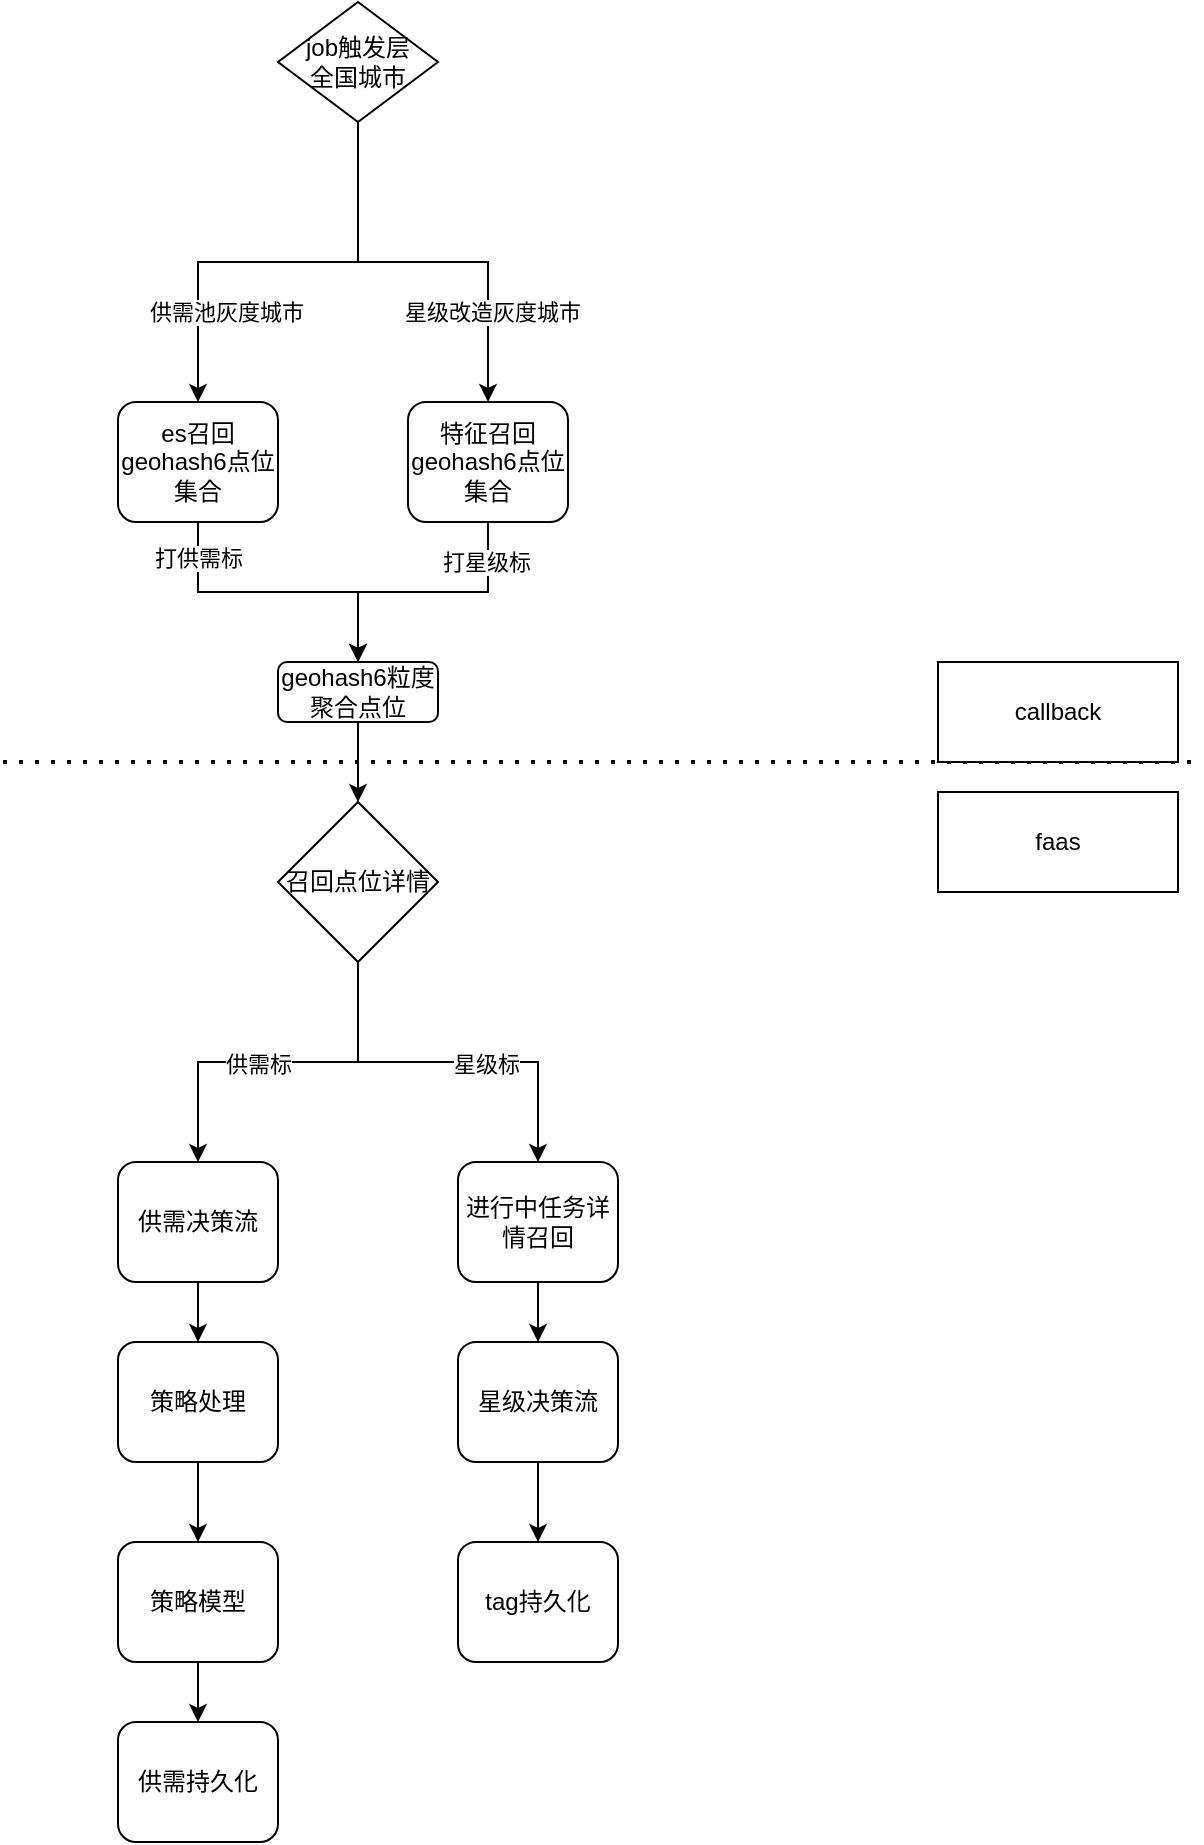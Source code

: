 <mxfile version="24.0.6" type="github">
  <diagram name="Page-1" id="e7l5NAIDdgF0fvydmfBQ">
    <mxGraphModel dx="1157" dy="636" grid="1" gridSize="10" guides="1" tooltips="1" connect="1" arrows="1" fold="1" page="1" pageScale="1" pageWidth="850" pageHeight="1100" math="0" shadow="0">
      <root>
        <mxCell id="0" />
        <mxCell id="1" parent="0" />
        <mxCell id="s0HVV7xXB6eCspoIpS_d-13" style="edgeStyle=orthogonalEdgeStyle;rounded=0;orthogonalLoop=1;jettySize=auto;html=1;entryX=0.5;entryY=0;entryDx=0;entryDy=0;" parent="1" source="s0HVV7xXB6eCspoIpS_d-3" edge="1">
          <mxGeometry relative="1" as="geometry">
            <mxPoint x="400" y="530" as="targetPoint" />
          </mxGeometry>
        </mxCell>
        <mxCell id="s0HVV7xXB6eCspoIpS_d-3" value="geohash6粒度&lt;div&gt;聚合点位&lt;/div&gt;" style="rounded=1;whiteSpace=wrap;html=1;" parent="1" vertex="1">
          <mxGeometry x="360" y="460" width="80" height="30" as="geometry" />
        </mxCell>
        <mxCell id="s0HVV7xXB6eCspoIpS_d-8" style="edgeStyle=orthogonalEdgeStyle;rounded=0;orthogonalLoop=1;jettySize=auto;html=1;entryX=0.5;entryY=0;entryDx=0;entryDy=0;" parent="1" source="s0HVV7xXB6eCspoIpS_d-4" target="s0HVV7xXB6eCspoIpS_d-6" edge="1">
          <mxGeometry relative="1" as="geometry" />
        </mxCell>
        <mxCell id="s0HVV7xXB6eCspoIpS_d-19" value="供需池灰度城市" style="edgeLabel;html=1;align=center;verticalAlign=middle;resizable=0;points=[];" parent="s0HVV7xXB6eCspoIpS_d-8" vertex="1" connectable="0">
          <mxGeometry x="0.188" y="-2" relative="1" as="geometry">
            <mxPoint x="-6" y="27" as="offset" />
          </mxGeometry>
        </mxCell>
        <mxCell id="s0HVV7xXB6eCspoIpS_d-9" style="edgeStyle=orthogonalEdgeStyle;rounded=0;orthogonalLoop=1;jettySize=auto;html=1;entryX=0.5;entryY=0;entryDx=0;entryDy=0;" parent="1" source="s0HVV7xXB6eCspoIpS_d-4" target="s0HVV7xXB6eCspoIpS_d-7" edge="1">
          <mxGeometry relative="1" as="geometry">
            <Array as="points">
              <mxPoint x="400" y="260" />
              <mxPoint x="465" y="260" />
            </Array>
          </mxGeometry>
        </mxCell>
        <mxCell id="s0HVV7xXB6eCspoIpS_d-21" value="星级改造灰度城市" style="edgeLabel;html=1;align=center;verticalAlign=middle;resizable=0;points=[];" parent="s0HVV7xXB6eCspoIpS_d-9" vertex="1" connectable="0">
          <mxGeometry x="-0.049" y="2" relative="1" as="geometry">
            <mxPoint x="39" y="27" as="offset" />
          </mxGeometry>
        </mxCell>
        <mxCell id="s0HVV7xXB6eCspoIpS_d-4" value="job触发层&lt;div&gt;全国城市&lt;/div&gt;" style="rhombus;whiteSpace=wrap;html=1;" parent="1" vertex="1">
          <mxGeometry x="360" y="130" width="80" height="60" as="geometry" />
        </mxCell>
        <mxCell id="s0HVV7xXB6eCspoIpS_d-10" style="edgeStyle=orthogonalEdgeStyle;rounded=0;orthogonalLoop=1;jettySize=auto;html=1;entryX=0.5;entryY=0;entryDx=0;entryDy=0;" parent="1" source="s0HVV7xXB6eCspoIpS_d-6" target="s0HVV7xXB6eCspoIpS_d-3" edge="1">
          <mxGeometry relative="1" as="geometry" />
        </mxCell>
        <mxCell id="BdAMOgpZT7fb4fQjEPyR-3" value="打供需标" style="edgeLabel;html=1;align=center;verticalAlign=middle;resizable=0;points=[];" parent="s0HVV7xXB6eCspoIpS_d-10" vertex="1" connectable="0">
          <mxGeometry x="-0.789" y="-3" relative="1" as="geometry">
            <mxPoint x="3" y="2" as="offset" />
          </mxGeometry>
        </mxCell>
        <mxCell id="s0HVV7xXB6eCspoIpS_d-6" value="es召回geohash6点位集合" style="rounded=1;whiteSpace=wrap;html=1;" parent="1" vertex="1">
          <mxGeometry x="280" y="330" width="80" height="60" as="geometry" />
        </mxCell>
        <mxCell id="s0HVV7xXB6eCspoIpS_d-11" style="edgeStyle=orthogonalEdgeStyle;rounded=0;orthogonalLoop=1;jettySize=auto;html=1;entryX=0.5;entryY=0;entryDx=0;entryDy=0;" parent="1" source="s0HVV7xXB6eCspoIpS_d-7" target="s0HVV7xXB6eCspoIpS_d-3" edge="1">
          <mxGeometry relative="1" as="geometry" />
        </mxCell>
        <mxCell id="BdAMOgpZT7fb4fQjEPyR-2" value="打星级标" style="edgeLabel;html=1;align=center;verticalAlign=middle;resizable=0;points=[];" parent="s0HVV7xXB6eCspoIpS_d-11" vertex="1" connectable="0">
          <mxGeometry x="-0.702" y="-1" relative="1" as="geometry">
            <mxPoint as="offset" />
          </mxGeometry>
        </mxCell>
        <mxCell id="s0HVV7xXB6eCspoIpS_d-7" value="特征召回geohash6点位集合" style="rounded=1;whiteSpace=wrap;html=1;" parent="1" vertex="1">
          <mxGeometry x="425" y="330" width="80" height="60" as="geometry" />
        </mxCell>
        <mxCell id="HFO4WIton9UleLkXOm0G-6" style="edgeStyle=orthogonalEdgeStyle;rounded=0;orthogonalLoop=1;jettySize=auto;html=1;entryX=0.5;entryY=0;entryDx=0;entryDy=0;" edge="1" parent="1" source="s0HVV7xXB6eCspoIpS_d-14" target="HFO4WIton9UleLkXOm0G-1">
          <mxGeometry relative="1" as="geometry" />
        </mxCell>
        <mxCell id="s0HVV7xXB6eCspoIpS_d-14" value="供需决策流" style="rounded=1;whiteSpace=wrap;html=1;" parent="1" vertex="1">
          <mxGeometry x="280" y="710" width="80" height="60" as="geometry" />
        </mxCell>
        <mxCell id="HFO4WIton9UleLkXOm0G-9" style="edgeStyle=orthogonalEdgeStyle;rounded=0;orthogonalLoop=1;jettySize=auto;html=1;" edge="1" parent="1" source="s0HVV7xXB6eCspoIpS_d-15" target="HFO4WIton9UleLkXOm0G-3">
          <mxGeometry relative="1" as="geometry" />
        </mxCell>
        <mxCell id="s0HVV7xXB6eCspoIpS_d-15" value="进行中任务详情召回" style="rounded=1;whiteSpace=wrap;html=1;" parent="1" vertex="1">
          <mxGeometry x="450" y="710" width="80" height="60" as="geometry" />
        </mxCell>
        <mxCell id="s0HVV7xXB6eCspoIpS_d-17" style="edgeStyle=orthogonalEdgeStyle;rounded=0;orthogonalLoop=1;jettySize=auto;html=1;entryX=0.5;entryY=0;entryDx=0;entryDy=0;" parent="1" source="s0HVV7xXB6eCspoIpS_d-16" target="s0HVV7xXB6eCspoIpS_d-14" edge="1">
          <mxGeometry relative="1" as="geometry" />
        </mxCell>
        <mxCell id="BdAMOgpZT7fb4fQjEPyR-6" value="供需标" style="edgeLabel;html=1;align=center;verticalAlign=middle;resizable=0;points=[];" parent="s0HVV7xXB6eCspoIpS_d-17" vertex="1" connectable="0">
          <mxGeometry x="0.118" y="1" relative="1" as="geometry">
            <mxPoint as="offset" />
          </mxGeometry>
        </mxCell>
        <mxCell id="s0HVV7xXB6eCspoIpS_d-18" style="edgeStyle=orthogonalEdgeStyle;rounded=0;orthogonalLoop=1;jettySize=auto;html=1;" parent="1" source="s0HVV7xXB6eCspoIpS_d-16" target="s0HVV7xXB6eCspoIpS_d-15" edge="1">
          <mxGeometry relative="1" as="geometry">
            <Array as="points">
              <mxPoint x="400" y="660" />
              <mxPoint x="490" y="660" />
            </Array>
          </mxGeometry>
        </mxCell>
        <mxCell id="BdAMOgpZT7fb4fQjEPyR-5" value="星级标" style="edgeLabel;html=1;align=center;verticalAlign=middle;resizable=0;points=[];" parent="s0HVV7xXB6eCspoIpS_d-18" vertex="1" connectable="0">
          <mxGeometry x="0.196" y="-1" relative="1" as="geometry">
            <mxPoint as="offset" />
          </mxGeometry>
        </mxCell>
        <mxCell id="s0HVV7xXB6eCspoIpS_d-16" value="召回点位详情" style="rhombus;whiteSpace=wrap;html=1;" parent="1" vertex="1">
          <mxGeometry x="360" y="530" width="80" height="80" as="geometry" />
        </mxCell>
        <mxCell id="BdAMOgpZT7fb4fQjEPyR-7" value="" style="endArrow=none;dashed=1;html=1;dashPattern=1 3;strokeWidth=2;rounded=0;" parent="1" edge="1">
          <mxGeometry width="50" height="50" relative="1" as="geometry">
            <mxPoint x="222.5" y="510" as="sourcePoint" />
            <mxPoint x="820" y="510" as="targetPoint" />
          </mxGeometry>
        </mxCell>
        <mxCell id="BdAMOgpZT7fb4fQjEPyR-8" value="callback" style="whiteSpace=wrap;html=1;" parent="1" vertex="1">
          <mxGeometry x="690" y="460" width="120" height="50" as="geometry" />
        </mxCell>
        <mxCell id="BdAMOgpZT7fb4fQjEPyR-9" value="faas" style="whiteSpace=wrap;html=1;" parent="1" vertex="1">
          <mxGeometry x="690" y="525" width="120" height="50" as="geometry" />
        </mxCell>
        <mxCell id="HFO4WIton9UleLkXOm0G-7" style="edgeStyle=orthogonalEdgeStyle;rounded=0;orthogonalLoop=1;jettySize=auto;html=1;" edge="1" parent="1" source="HFO4WIton9UleLkXOm0G-1" target="HFO4WIton9UleLkXOm0G-2">
          <mxGeometry relative="1" as="geometry" />
        </mxCell>
        <mxCell id="HFO4WIton9UleLkXOm0G-1" value="策略处理" style="rounded=1;whiteSpace=wrap;html=1;" vertex="1" parent="1">
          <mxGeometry x="280" y="800" width="80" height="60" as="geometry" />
        </mxCell>
        <mxCell id="HFO4WIton9UleLkXOm0G-8" style="edgeStyle=orthogonalEdgeStyle;rounded=0;orthogonalLoop=1;jettySize=auto;html=1;entryX=0.5;entryY=0;entryDx=0;entryDy=0;" edge="1" parent="1" source="HFO4WIton9UleLkXOm0G-2" target="HFO4WIton9UleLkXOm0G-5">
          <mxGeometry relative="1" as="geometry" />
        </mxCell>
        <mxCell id="HFO4WIton9UleLkXOm0G-2" value="策略模型" style="rounded=1;whiteSpace=wrap;html=1;" vertex="1" parent="1">
          <mxGeometry x="280" y="900" width="80" height="60" as="geometry" />
        </mxCell>
        <mxCell id="HFO4WIton9UleLkXOm0G-10" style="edgeStyle=orthogonalEdgeStyle;rounded=0;orthogonalLoop=1;jettySize=auto;html=1;" edge="1" parent="1" source="HFO4WIton9UleLkXOm0G-3" target="HFO4WIton9UleLkXOm0G-4">
          <mxGeometry relative="1" as="geometry" />
        </mxCell>
        <mxCell id="HFO4WIton9UleLkXOm0G-3" value="星级决策流" style="rounded=1;whiteSpace=wrap;html=1;" vertex="1" parent="1">
          <mxGeometry x="450" y="800" width="80" height="60" as="geometry" />
        </mxCell>
        <mxCell id="HFO4WIton9UleLkXOm0G-4" value="tag持久化" style="rounded=1;whiteSpace=wrap;html=1;" vertex="1" parent="1">
          <mxGeometry x="450" y="900" width="80" height="60" as="geometry" />
        </mxCell>
        <mxCell id="HFO4WIton9UleLkXOm0G-5" value="供需持久化" style="rounded=1;whiteSpace=wrap;html=1;" vertex="1" parent="1">
          <mxGeometry x="280" y="990" width="80" height="60" as="geometry" />
        </mxCell>
      </root>
    </mxGraphModel>
  </diagram>
</mxfile>
